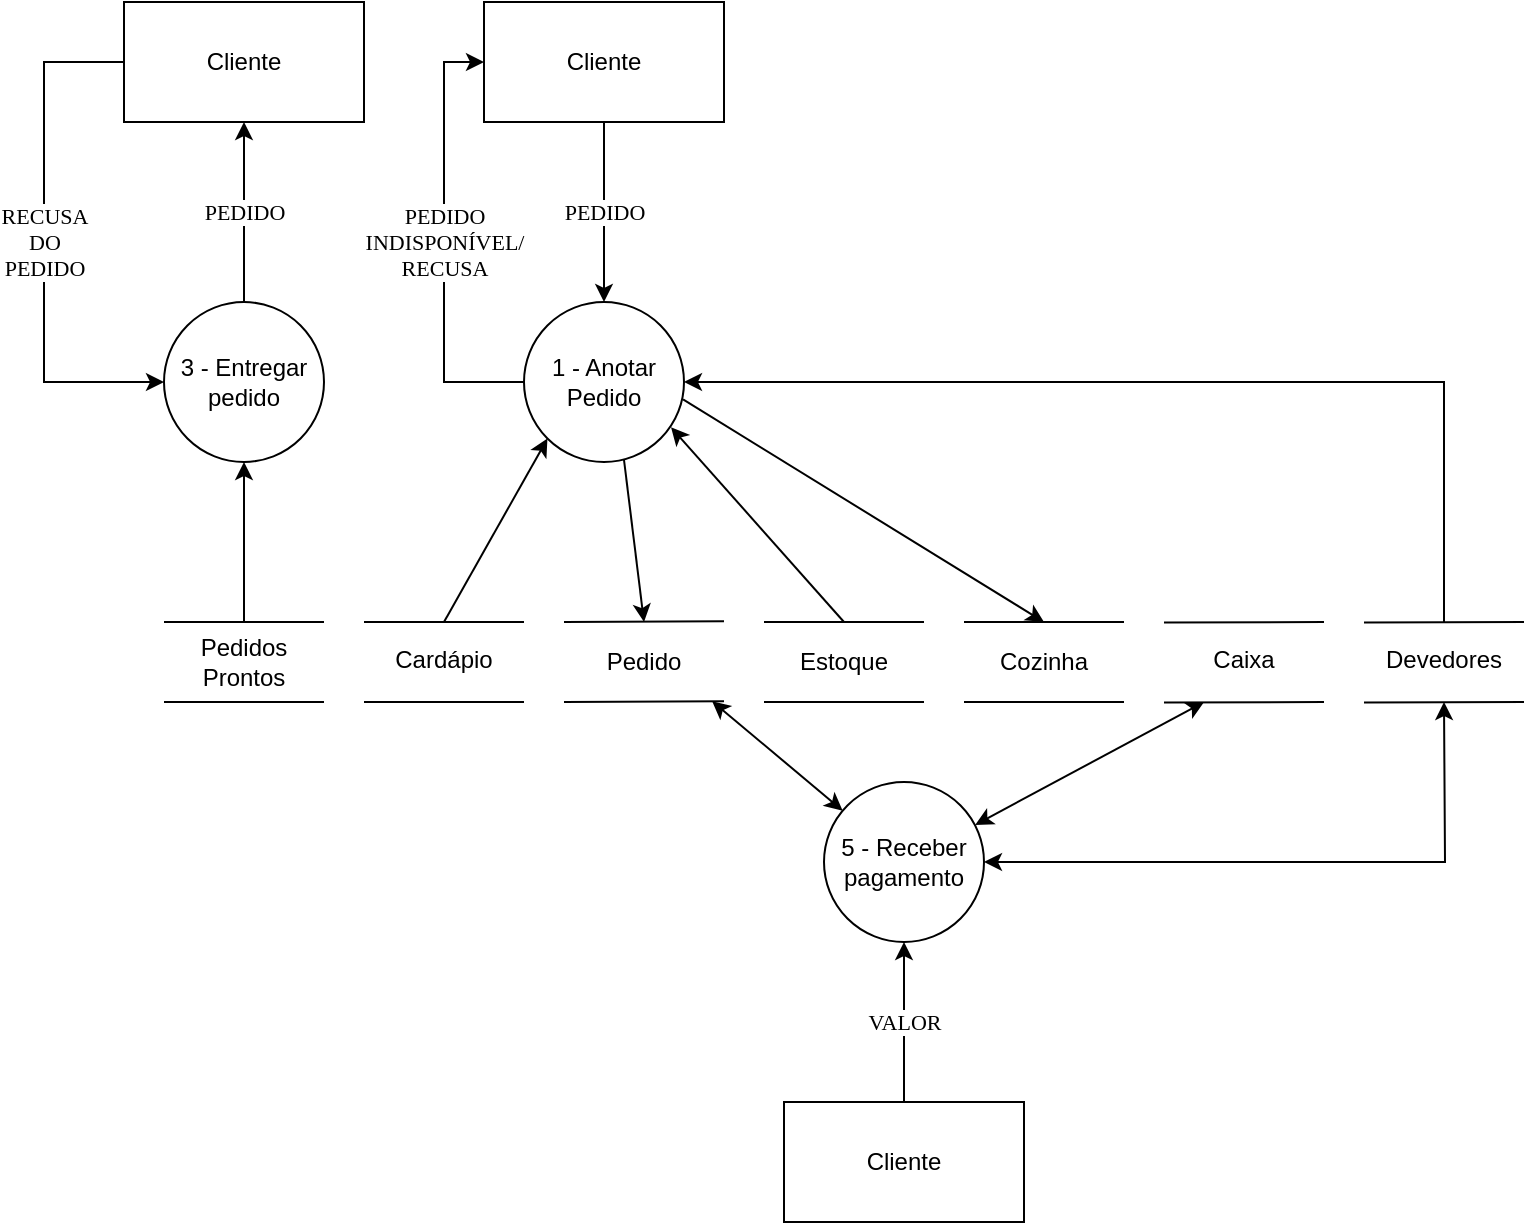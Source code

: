 <mxfile version="12.8.6" type="device"><diagram id="qjHAE3x9mIq8DIDpGeyV" name="Page-1"><mxGraphModel dx="1422" dy="769" grid="1" gridSize="10" guides="1" tooltips="1" connect="1" arrows="1" fold="1" page="1" pageScale="1" pageWidth="1169" pageHeight="827" math="0" shadow="0"><root><mxCell id="0"/><mxCell id="1" parent="0"/><mxCell id="gOE07L9c1W6rjKcg-d60-7" value="" style="endArrow=none;html=1;" parent="1" edge="1"><mxGeometry width="50" height="50" relative="1" as="geometry"><mxPoint x="520" y="360" as="sourcePoint"/><mxPoint x="600" y="360" as="targetPoint"/></mxGeometry></mxCell><mxCell id="gOE07L9c1W6rjKcg-d60-8" value="" style="endArrow=none;html=1;" parent="1" edge="1"><mxGeometry width="50" height="50" relative="1" as="geometry"><mxPoint x="520" y="400" as="sourcePoint"/><mxPoint x="600" y="400" as="targetPoint"/></mxGeometry></mxCell><mxCell id="gOE07L9c1W6rjKcg-d60-9" value="Cardápio" style="text;html=1;strokeColor=none;fillColor=none;align=center;verticalAlign=middle;whiteSpace=wrap;rounded=0;" parent="1" vertex="1"><mxGeometry x="520" y="369.11" width="80" height="20" as="geometry"/></mxCell><mxCell id="gOE07L9c1W6rjKcg-d60-11" value="" style="endArrow=none;html=1;exitX=0;exitY=0;exitDx=0;exitDy=0;" parent="1" source="gOE07L9c1W6rjKcg-d60-13" edge="1"><mxGeometry width="50" height="50" relative="1" as="geometry"><mxPoint x="580" y="359.58" as="sourcePoint"/><mxPoint x="700" y="359.58" as="targetPoint"/></mxGeometry></mxCell><mxCell id="gOE07L9c1W6rjKcg-d60-12" value="" style="endArrow=none;html=1;exitX=0;exitY=1;exitDx=0;exitDy=0;" parent="1" source="gOE07L9c1W6rjKcg-d60-13" edge="1"><mxGeometry width="50" height="50" relative="1" as="geometry"><mxPoint x="580" y="399.58" as="sourcePoint"/><mxPoint x="700" y="399.58" as="targetPoint"/></mxGeometry></mxCell><mxCell id="gOE07L9c1W6rjKcg-d60-13" value="Pedido" style="text;html=1;strokeColor=none;fillColor=none;align=center;verticalAlign=middle;whiteSpace=wrap;rounded=0;" parent="1" vertex="1"><mxGeometry x="620" y="360" width="80" height="40" as="geometry"/></mxCell><mxCell id="gOE07L9c1W6rjKcg-d60-54" value="PEDIDO" style="edgeStyle=orthogonalEdgeStyle;rounded=0;orthogonalLoop=1;jettySize=auto;html=1;entryX=0.5;entryY=0;entryDx=0;entryDy=0;fontFamily=Verdana;" parent="1" source="gOE07L9c1W6rjKcg-d60-21" target="gOE07L9c1W6rjKcg-d60-24" edge="1"><mxGeometry relative="1" as="geometry"/></mxCell><mxCell id="gOE07L9c1W6rjKcg-d60-21" value="Cliente" style="rounded=0;whiteSpace=wrap;html=1;" parent="1" vertex="1"><mxGeometry x="580" y="50" width="120" height="60" as="geometry"/></mxCell><mxCell id="_qrXjnrwUdf6wKU6dvEv-1" value="&lt;div&gt;PEDIDO &lt;br&gt;&lt;/div&gt;&lt;div&gt;INDISPONÍVEL/&lt;/div&gt;&lt;div&gt;RECUSA&lt;br&gt;&lt;/div&gt;" style="edgeStyle=orthogonalEdgeStyle;rounded=0;orthogonalLoop=1;jettySize=auto;html=1;entryX=0;entryY=0.5;entryDx=0;entryDy=0;fontColor=#000000;fontFamily=Verdana;" parent="1" source="gOE07L9c1W6rjKcg-d60-24" target="gOE07L9c1W6rjKcg-d60-21" edge="1"><mxGeometry relative="1" as="geometry"><Array as="points"><mxPoint x="560" y="240"/><mxPoint x="560" y="80"/></Array></mxGeometry></mxCell><mxCell id="gOE07L9c1W6rjKcg-d60-24" value="1 - Anotar Pedido" style="ellipse;whiteSpace=wrap;html=1;aspect=fixed;" parent="1" vertex="1"><mxGeometry x="600" y="200" width="80" height="80" as="geometry"/></mxCell><mxCell id="gOE07L9c1W6rjKcg-d60-27" value="" style="endArrow=classic;html=1;entryX=0;entryY=1;entryDx=0;entryDy=0;" parent="1" target="gOE07L9c1W6rjKcg-d60-24" edge="1"><mxGeometry width="50" height="50" relative="1" as="geometry"><mxPoint x="560" y="360" as="sourcePoint"/><mxPoint x="570" y="310" as="targetPoint"/></mxGeometry></mxCell><mxCell id="gOE07L9c1W6rjKcg-d60-29" value="" style="endArrow=none;html=1;" parent="1" edge="1"><mxGeometry width="50" height="50" relative="1" as="geometry"><mxPoint x="720" y="360.0" as="sourcePoint"/><mxPoint x="800" y="360" as="targetPoint"/></mxGeometry></mxCell><mxCell id="gOE07L9c1W6rjKcg-d60-30" value="" style="endArrow=none;html=1;" parent="1" edge="1"><mxGeometry width="50" height="50" relative="1" as="geometry"><mxPoint x="720" y="400" as="sourcePoint"/><mxPoint x="800" y="400" as="targetPoint"/></mxGeometry></mxCell><mxCell id="gOE07L9c1W6rjKcg-d60-31" value="Estoque" style="text;html=1;strokeColor=none;fillColor=none;align=center;verticalAlign=middle;whiteSpace=wrap;rounded=0;" parent="1" vertex="1"><mxGeometry x="720" y="370" width="80" height="20" as="geometry"/></mxCell><mxCell id="gOE07L9c1W6rjKcg-d60-67" value="&lt;font face=&quot;Verdana&quot;&gt;PEDIDO&lt;/font&gt;" style="edgeStyle=orthogonalEdgeStyle;rounded=0;orthogonalLoop=1;jettySize=auto;html=1;entryX=0.5;entryY=1;entryDx=0;entryDy=0;" parent="1" source="gOE07L9c1W6rjKcg-d60-61" target="gOE07L9c1W6rjKcg-d60-62" edge="1"><mxGeometry relative="1" as="geometry"/></mxCell><mxCell id="gOE07L9c1W6rjKcg-d60-61" value="3 - Entregar pedido" style="ellipse;whiteSpace=wrap;html=1;aspect=fixed;" parent="1" vertex="1"><mxGeometry x="420" y="200" width="80" height="80" as="geometry"/></mxCell><mxCell id="_qrXjnrwUdf6wKU6dvEv-9" value="&lt;div&gt;RECUSA&lt;/div&gt;&lt;div&gt;DO&lt;/div&gt;&lt;div&gt;PEDIDO&lt;br&gt;&lt;/div&gt;" style="edgeStyle=orthogonalEdgeStyle;rounded=0;orthogonalLoop=1;jettySize=auto;html=1;entryX=0;entryY=0.5;entryDx=0;entryDy=0;fontFamily=Verdana;fontColor=#000000;" parent="1" source="gOE07L9c1W6rjKcg-d60-62" target="gOE07L9c1W6rjKcg-d60-61" edge="1"><mxGeometry relative="1" as="geometry"><Array as="points"><mxPoint x="360" y="80"/><mxPoint x="360" y="240"/></Array></mxGeometry></mxCell><mxCell id="gOE07L9c1W6rjKcg-d60-62" value="Cliente" style="rounded=0;whiteSpace=wrap;html=1;" parent="1" vertex="1"><mxGeometry x="400" y="50" width="120" height="60" as="geometry"/></mxCell><mxCell id="gOE07L9c1W6rjKcg-d60-63" value="" style="endArrow=none;html=1;exitX=0;exitY=0;exitDx=0;exitDy=0;" parent="1" source="gOE07L9c1W6rjKcg-d60-65" edge="1"><mxGeometry width="50" height="50" relative="1" as="geometry"><mxPoint x="380" y="360.0" as="sourcePoint"/><mxPoint x="500" y="360.0" as="targetPoint"/></mxGeometry></mxCell><mxCell id="gOE07L9c1W6rjKcg-d60-64" value="" style="endArrow=none;html=1;exitX=0;exitY=1;exitDx=0;exitDy=0;" parent="1" source="gOE07L9c1W6rjKcg-d60-65" edge="1"><mxGeometry width="50" height="50" relative="1" as="geometry"><mxPoint x="380" y="400.0" as="sourcePoint"/><mxPoint x="500" y="400.0" as="targetPoint"/></mxGeometry></mxCell><mxCell id="gOE07L9c1W6rjKcg-d60-66" style="edgeStyle=orthogonalEdgeStyle;rounded=0;orthogonalLoop=1;jettySize=auto;html=1;entryX=0.5;entryY=1;entryDx=0;entryDy=0;" parent="1" source="gOE07L9c1W6rjKcg-d60-65" target="gOE07L9c1W6rjKcg-d60-61" edge="1"><mxGeometry relative="1" as="geometry"/></mxCell><mxCell id="gOE07L9c1W6rjKcg-d60-65" value="Pedidos Prontos" style="text;html=1;strokeColor=none;fillColor=none;align=center;verticalAlign=middle;whiteSpace=wrap;rounded=0;" parent="1" vertex="1"><mxGeometry x="420" y="360" width="80" height="40" as="geometry"/></mxCell><mxCell id="gOE07L9c1W6rjKcg-d60-83" value="" style="endArrow=none;html=1;" parent="1" edge="1"><mxGeometry width="50" height="50" relative="1" as="geometry"><mxPoint x="920" y="360.24" as="sourcePoint"/><mxPoint x="1000" y="360.0" as="targetPoint"/></mxGeometry></mxCell><mxCell id="gOE07L9c1W6rjKcg-d60-84" value="" style="endArrow=none;html=1;" parent="1" edge="1"><mxGeometry width="50" height="50" relative="1" as="geometry"><mxPoint x="920" y="400.24" as="sourcePoint"/><mxPoint x="1000" y="400" as="targetPoint"/></mxGeometry></mxCell><mxCell id="gOE07L9c1W6rjKcg-d60-85" value="Caixa" style="text;html=1;strokeColor=none;fillColor=none;align=center;verticalAlign=middle;whiteSpace=wrap;rounded=0;" parent="1" vertex="1"><mxGeometry x="920" y="368.76" width="80" height="20" as="geometry"/></mxCell><mxCell id="gOE07L9c1W6rjKcg-d60-89" value="VALOR" style="edgeStyle=orthogonalEdgeStyle;rounded=0;orthogonalLoop=1;jettySize=auto;html=1;entryX=0.5;entryY=1;entryDx=0;entryDy=0;fontFamily=Verdana;" parent="1" source="gOE07L9c1W6rjKcg-d60-86" target="gOE07L9c1W6rjKcg-d60-87" edge="1"><mxGeometry relative="1" as="geometry"/></mxCell><mxCell id="gOE07L9c1W6rjKcg-d60-86" value="Cliente" style="rounded=0;whiteSpace=wrap;html=1;" parent="1" vertex="1"><mxGeometry x="730" y="600" width="120" height="60" as="geometry"/></mxCell><mxCell id="Npy7WdyARgFQCJeVVUoc-7" style="edgeStyle=orthogonalEdgeStyle;rounded=0;orthogonalLoop=1;jettySize=auto;html=1;startArrow=classic;startFill=1;" parent="1" source="gOE07L9c1W6rjKcg-d60-87" edge="1"><mxGeometry relative="1" as="geometry"><mxPoint x="1060" y="400" as="targetPoint"/></mxGeometry></mxCell><mxCell id="gOE07L9c1W6rjKcg-d60-87" value="&lt;div&gt;5 - Receber&lt;/div&gt;&lt;div&gt;pagamento&lt;br&gt;&lt;/div&gt;" style="ellipse;whiteSpace=wrap;html=1;aspect=fixed;" parent="1" vertex="1"><mxGeometry x="750" y="440" width="80" height="80" as="geometry"/></mxCell><mxCell id="gOE07L9c1W6rjKcg-d60-88" value="" style="endArrow=classic;html=1;exitX=0.926;exitY=0.991;exitDx=0;exitDy=0;exitPerimeter=0;startArrow=classic;startFill=1;" parent="1" source="gOE07L9c1W6rjKcg-d60-13" target="gOE07L9c1W6rjKcg-d60-87" edge="1"><mxGeometry width="50" height="50" relative="1" as="geometry"><mxPoint x="830" y="464" as="sourcePoint"/><mxPoint x="880" y="414" as="targetPoint"/></mxGeometry></mxCell><mxCell id="_qrXjnrwUdf6wKU6dvEv-3" value="" style="endArrow=classic;html=1;fontFamily=Verdana;fontColor=#000000;exitX=0.625;exitY=0.987;exitDx=0;exitDy=0;exitPerimeter=0;entryX=0.5;entryY=0;entryDx=0;entryDy=0;" parent="1" source="gOE07L9c1W6rjKcg-d60-24" target="gOE07L9c1W6rjKcg-d60-13" edge="1"><mxGeometry width="50" height="50" relative="1" as="geometry"><mxPoint x="770" y="290" as="sourcePoint"/><mxPoint x="680" y="340" as="targetPoint"/></mxGeometry></mxCell><mxCell id="_qrXjnrwUdf6wKU6dvEv-4" value="" style="endArrow=none;html=1;" parent="1" edge="1"><mxGeometry width="50" height="50" relative="1" as="geometry"><mxPoint x="820" y="360.0" as="sourcePoint"/><mxPoint x="900" y="360" as="targetPoint"/></mxGeometry></mxCell><mxCell id="_qrXjnrwUdf6wKU6dvEv-5" value="" style="endArrow=none;html=1;" parent="1" edge="1"><mxGeometry width="50" height="50" relative="1" as="geometry"><mxPoint x="820" y="400" as="sourcePoint"/><mxPoint x="900" y="400" as="targetPoint"/></mxGeometry></mxCell><mxCell id="_qrXjnrwUdf6wKU6dvEv-6" value="Cozinha" style="text;html=1;strokeColor=none;fillColor=none;align=center;verticalAlign=middle;whiteSpace=wrap;rounded=0;" parent="1" vertex="1"><mxGeometry x="820" y="370" width="80" height="20" as="geometry"/></mxCell><mxCell id="_qrXjnrwUdf6wKU6dvEv-7" value="" style="endArrow=classic;html=1;fontFamily=Verdana;fontColor=#000000;entryX=0.919;entryY=0.783;entryDx=0;entryDy=0;entryPerimeter=0;" parent="1" target="gOE07L9c1W6rjKcg-d60-24" edge="1"><mxGeometry width="50" height="50" relative="1" as="geometry"><mxPoint x="760" y="360" as="sourcePoint"/><mxPoint x="654" y="263" as="targetPoint"/></mxGeometry></mxCell><mxCell id="Npy7WdyARgFQCJeVVUoc-1" value="" style="endArrow=none;html=1;" parent="1" edge="1"><mxGeometry width="50" height="50" relative="1" as="geometry"><mxPoint x="1020" y="360.24" as="sourcePoint"/><mxPoint x="1100" y="360" as="targetPoint"/></mxGeometry></mxCell><mxCell id="Npy7WdyARgFQCJeVVUoc-2" value="" style="endArrow=none;html=1;" parent="1" edge="1"><mxGeometry width="50" height="50" relative="1" as="geometry"><mxPoint x="1020" y="400.24" as="sourcePoint"/><mxPoint x="1100" y="400" as="targetPoint"/></mxGeometry></mxCell><mxCell id="Npy7WdyARgFQCJeVVUoc-10" style="edgeStyle=orthogonalEdgeStyle;rounded=0;orthogonalLoop=1;jettySize=auto;html=1;entryX=1;entryY=0.5;entryDx=0;entryDy=0;" parent="1" target="gOE07L9c1W6rjKcg-d60-24" edge="1"><mxGeometry relative="1" as="geometry"><mxPoint x="1060" y="360" as="sourcePoint"/><Array as="points"><mxPoint x="1060" y="240"/></Array></mxGeometry></mxCell><mxCell id="Npy7WdyARgFQCJeVVUoc-3" value="Devedores" style="text;html=1;strokeColor=none;fillColor=none;align=center;verticalAlign=middle;whiteSpace=wrap;rounded=0;" parent="1" vertex="1"><mxGeometry x="1020" y="368.76" width="80" height="20" as="geometry"/></mxCell><mxCell id="Npy7WdyARgFQCJeVVUoc-4" value="" style="endArrow=classic;html=1;exitX=0.945;exitY=0.268;exitDx=0;exitDy=0;exitPerimeter=0;startArrow=classic;startFill=1;" parent="1" source="gOE07L9c1W6rjKcg-d60-87" edge="1"><mxGeometry width="50" height="50" relative="1" as="geometry"><mxPoint x="825" y="462" as="sourcePoint"/><mxPoint x="940" y="400" as="targetPoint"/></mxGeometry></mxCell><mxCell id="Npy7WdyARgFQCJeVVUoc-8" value="" style="endArrow=classic;html=1;exitX=0.994;exitY=0.609;exitDx=0;exitDy=0;exitPerimeter=0;" parent="1" source="gOE07L9c1W6rjKcg-d60-24" edge="1"><mxGeometry width="50" height="50" relative="1" as="geometry"><mxPoint x="690" y="240" as="sourcePoint"/><mxPoint x="860" y="360" as="targetPoint"/></mxGeometry></mxCell></root></mxGraphModel></diagram></mxfile>